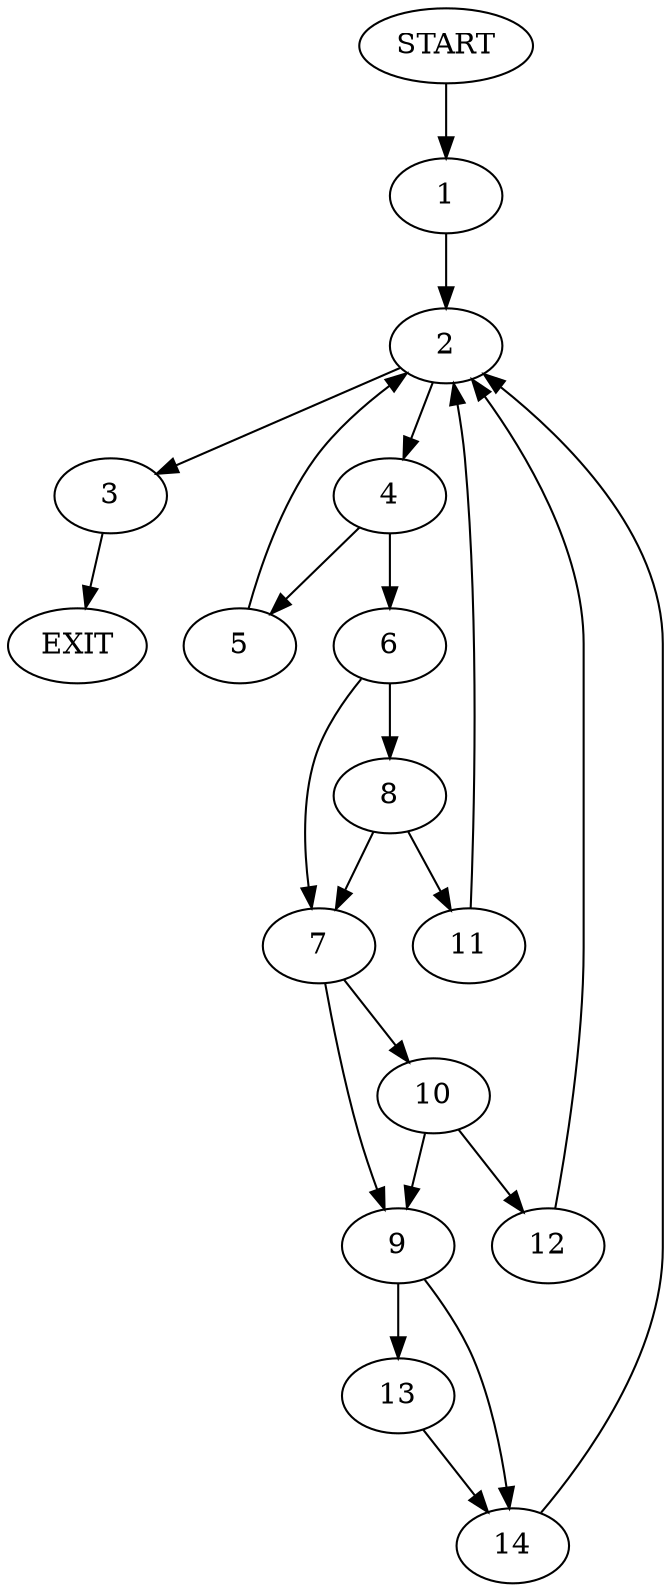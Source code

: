 digraph {
0 [label="START"]
15 [label="EXIT"]
0 -> 1
1 -> 2
2 -> 3
2 -> 4
3 -> 15
4 -> 5
4 -> 6
6 -> 7
6 -> 8
5 -> 2
7 -> 9
7 -> 10
8 -> 7
8 -> 11
11 -> 2
10 -> 9
10 -> 12
9 -> 13
9 -> 14
12 -> 2
13 -> 14
14 -> 2
}
